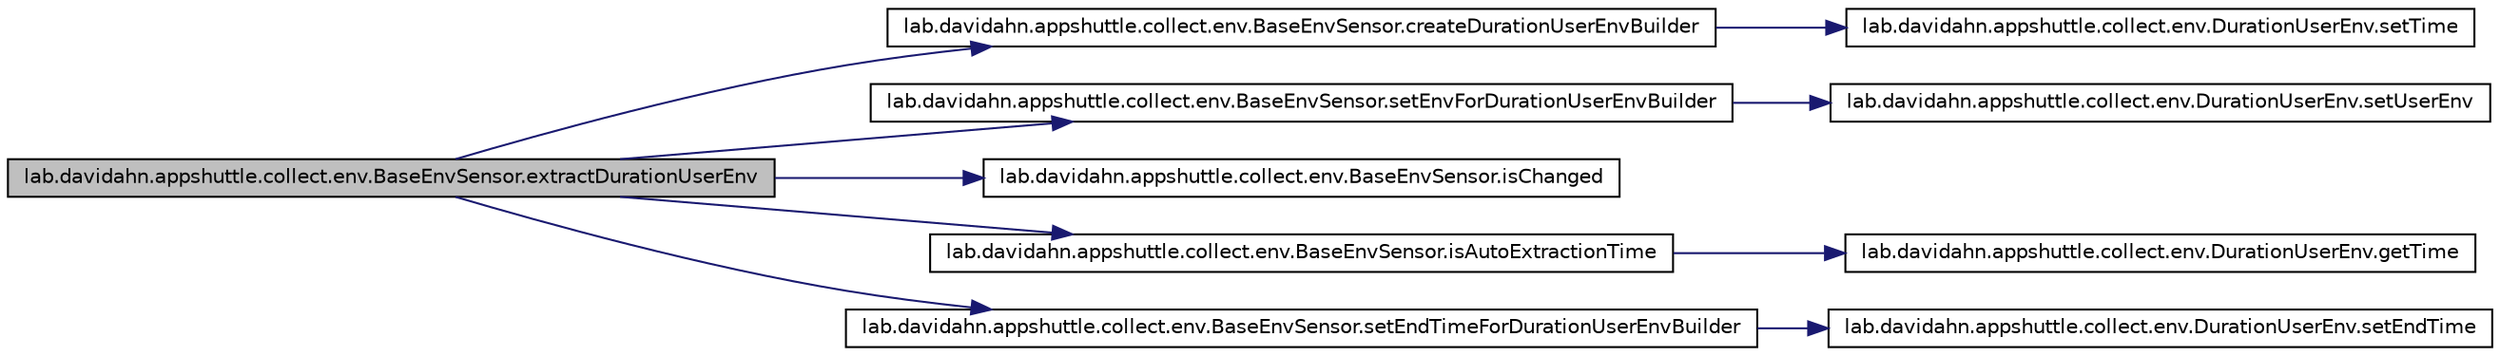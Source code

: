 digraph G
{
 // INTERACTIVE_SVG=YES
  edge [fontname="Helvetica",fontsize="10",labelfontname="Helvetica",labelfontsize="10"];
  node [fontname="Helvetica",fontsize="10",shape=record];
  rankdir="LR";
  Node1 [label="lab.davidahn.appshuttle.collect.env.BaseEnvSensor.extractDurationUserEnv",height=0.2,width=0.4,color="black", fillcolor="grey75", style="filled" fontcolor="black"];
  Node1 -> Node2 [color="midnightblue",fontsize="10",style="solid"];
  Node2 [label="lab.davidahn.appshuttle.collect.env.BaseEnvSensor.createDurationUserEnvBuilder",height=0.2,width=0.4,color="black", fillcolor="white", style="filled",URL="$classlab_1_1davidahn_1_1appshuttle_1_1collect_1_1env_1_1_base_env_sensor.html#a7ba77af04528539a2c03808b96c47ea0"];
  Node2 -> Node3 [color="midnightblue",fontsize="10",style="solid"];
  Node3 [label="lab.davidahn.appshuttle.collect.env.DurationUserEnv.setTime",height=0.2,width=0.4,color="black", fillcolor="white", style="filled",URL="$classlab_1_1davidahn_1_1appshuttle_1_1collect_1_1env_1_1_duration_user_env.html#a1188a9bc35369018131f8cd74f4a5801"];
  Node1 -> Node4 [color="midnightblue",fontsize="10",style="solid"];
  Node4 [label="lab.davidahn.appshuttle.collect.env.BaseEnvSensor.setEnvForDurationUserEnvBuilder",height=0.2,width=0.4,color="black", fillcolor="white", style="filled",URL="$classlab_1_1davidahn_1_1appshuttle_1_1collect_1_1env_1_1_base_env_sensor.html#ad2800c98cf7d5d697e0340453a5e6893"];
  Node4 -> Node5 [color="midnightblue",fontsize="10",style="solid"];
  Node5 [label="lab.davidahn.appshuttle.collect.env.DurationUserEnv.setUserEnv",height=0.2,width=0.4,color="black", fillcolor="white", style="filled",URL="$classlab_1_1davidahn_1_1appshuttle_1_1collect_1_1env_1_1_duration_user_env.html#a5440f880820717e60d2ac8a4074c10ff"];
  Node1 -> Node6 [color="midnightblue",fontsize="10",style="solid"];
  Node6 [label="lab.davidahn.appshuttle.collect.env.BaseEnvSensor.isChanged",height=0.2,width=0.4,color="black", fillcolor="white", style="filled",URL="$classlab_1_1davidahn_1_1appshuttle_1_1collect_1_1env_1_1_base_env_sensor.html#aa5992b75385c4e5d09d96bb3a0bd0c4c"];
  Node1 -> Node7 [color="midnightblue",fontsize="10",style="solid"];
  Node7 [label="lab.davidahn.appshuttle.collect.env.BaseEnvSensor.isAutoExtractionTime",height=0.2,width=0.4,color="black", fillcolor="white", style="filled",URL="$classlab_1_1davidahn_1_1appshuttle_1_1collect_1_1env_1_1_base_env_sensor.html#a506c557f0b5422beb2bf2cf34003b9bc"];
  Node7 -> Node8 [color="midnightblue",fontsize="10",style="solid"];
  Node8 [label="lab.davidahn.appshuttle.collect.env.DurationUserEnv.getTime",height=0.2,width=0.4,color="black", fillcolor="white", style="filled",URL="$classlab_1_1davidahn_1_1appshuttle_1_1collect_1_1env_1_1_duration_user_env.html#a3f1d20dade84330873041688f89fac4d"];
  Node1 -> Node9 [color="midnightblue",fontsize="10",style="solid"];
  Node9 [label="lab.davidahn.appshuttle.collect.env.BaseEnvSensor.setEndTimeForDurationUserEnvBuilder",height=0.2,width=0.4,color="black", fillcolor="white", style="filled",URL="$classlab_1_1davidahn_1_1appshuttle_1_1collect_1_1env_1_1_base_env_sensor.html#a2efb689c3d58caf33de1c4393909c418"];
  Node9 -> Node10 [color="midnightblue",fontsize="10",style="solid"];
  Node10 [label="lab.davidahn.appshuttle.collect.env.DurationUserEnv.setEndTime",height=0.2,width=0.4,color="black", fillcolor="white", style="filled",URL="$classlab_1_1davidahn_1_1appshuttle_1_1collect_1_1env_1_1_duration_user_env.html#a59a5f134514989990748f94bdfcff3e6"];
}
